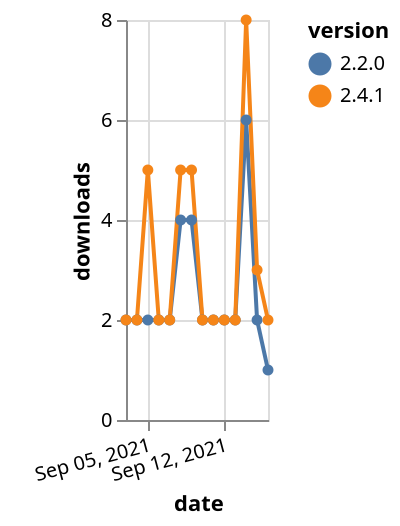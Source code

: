 {"$schema": "https://vega.github.io/schema/vega-lite/v5.json", "description": "A simple bar chart with embedded data.", "data": {"values": [{"date": "2021-09-03", "total": 3090, "delta": 2, "version": "2.2.0"}, {"date": "2021-09-04", "total": 3092, "delta": 2, "version": "2.2.0"}, {"date": "2021-09-05", "total": 3094, "delta": 2, "version": "2.2.0"}, {"date": "2021-09-06", "total": 3096, "delta": 2, "version": "2.2.0"}, {"date": "2021-09-07", "total": 3098, "delta": 2, "version": "2.2.0"}, {"date": "2021-09-08", "total": 3102, "delta": 4, "version": "2.2.0"}, {"date": "2021-09-09", "total": 3106, "delta": 4, "version": "2.2.0"}, {"date": "2021-09-10", "total": 3108, "delta": 2, "version": "2.2.0"}, {"date": "2021-09-11", "total": 3110, "delta": 2, "version": "2.2.0"}, {"date": "2021-09-12", "total": 3112, "delta": 2, "version": "2.2.0"}, {"date": "2021-09-13", "total": 3114, "delta": 2, "version": "2.2.0"}, {"date": "2021-09-14", "total": 3120, "delta": 6, "version": "2.2.0"}, {"date": "2021-09-15", "total": 3122, "delta": 2, "version": "2.2.0"}, {"date": "2021-09-16", "total": 3123, "delta": 1, "version": "2.2.0"}, {"date": "2021-09-03", "total": 2694, "delta": 2, "version": "2.4.1"}, {"date": "2021-09-04", "total": 2696, "delta": 2, "version": "2.4.1"}, {"date": "2021-09-05", "total": 2701, "delta": 5, "version": "2.4.1"}, {"date": "2021-09-06", "total": 2703, "delta": 2, "version": "2.4.1"}, {"date": "2021-09-07", "total": 2705, "delta": 2, "version": "2.4.1"}, {"date": "2021-09-08", "total": 2710, "delta": 5, "version": "2.4.1"}, {"date": "2021-09-09", "total": 2715, "delta": 5, "version": "2.4.1"}, {"date": "2021-09-10", "total": 2717, "delta": 2, "version": "2.4.1"}, {"date": "2021-09-11", "total": 2719, "delta": 2, "version": "2.4.1"}, {"date": "2021-09-12", "total": 2721, "delta": 2, "version": "2.4.1"}, {"date": "2021-09-13", "total": 2723, "delta": 2, "version": "2.4.1"}, {"date": "2021-09-14", "total": 2731, "delta": 8, "version": "2.4.1"}, {"date": "2021-09-15", "total": 2734, "delta": 3, "version": "2.4.1"}, {"date": "2021-09-16", "total": 2736, "delta": 2, "version": "2.4.1"}]}, "width": "container", "mark": {"type": "line", "point": {"filled": true}}, "encoding": {"x": {"field": "date", "type": "temporal", "timeUnit": "yearmonthdate", "title": "date", "axis": {"labelAngle": -15}}, "y": {"field": "delta", "type": "quantitative", "title": "downloads"}, "color": {"field": "version", "type": "nominal"}, "tooltip": {"field": "delta"}}}